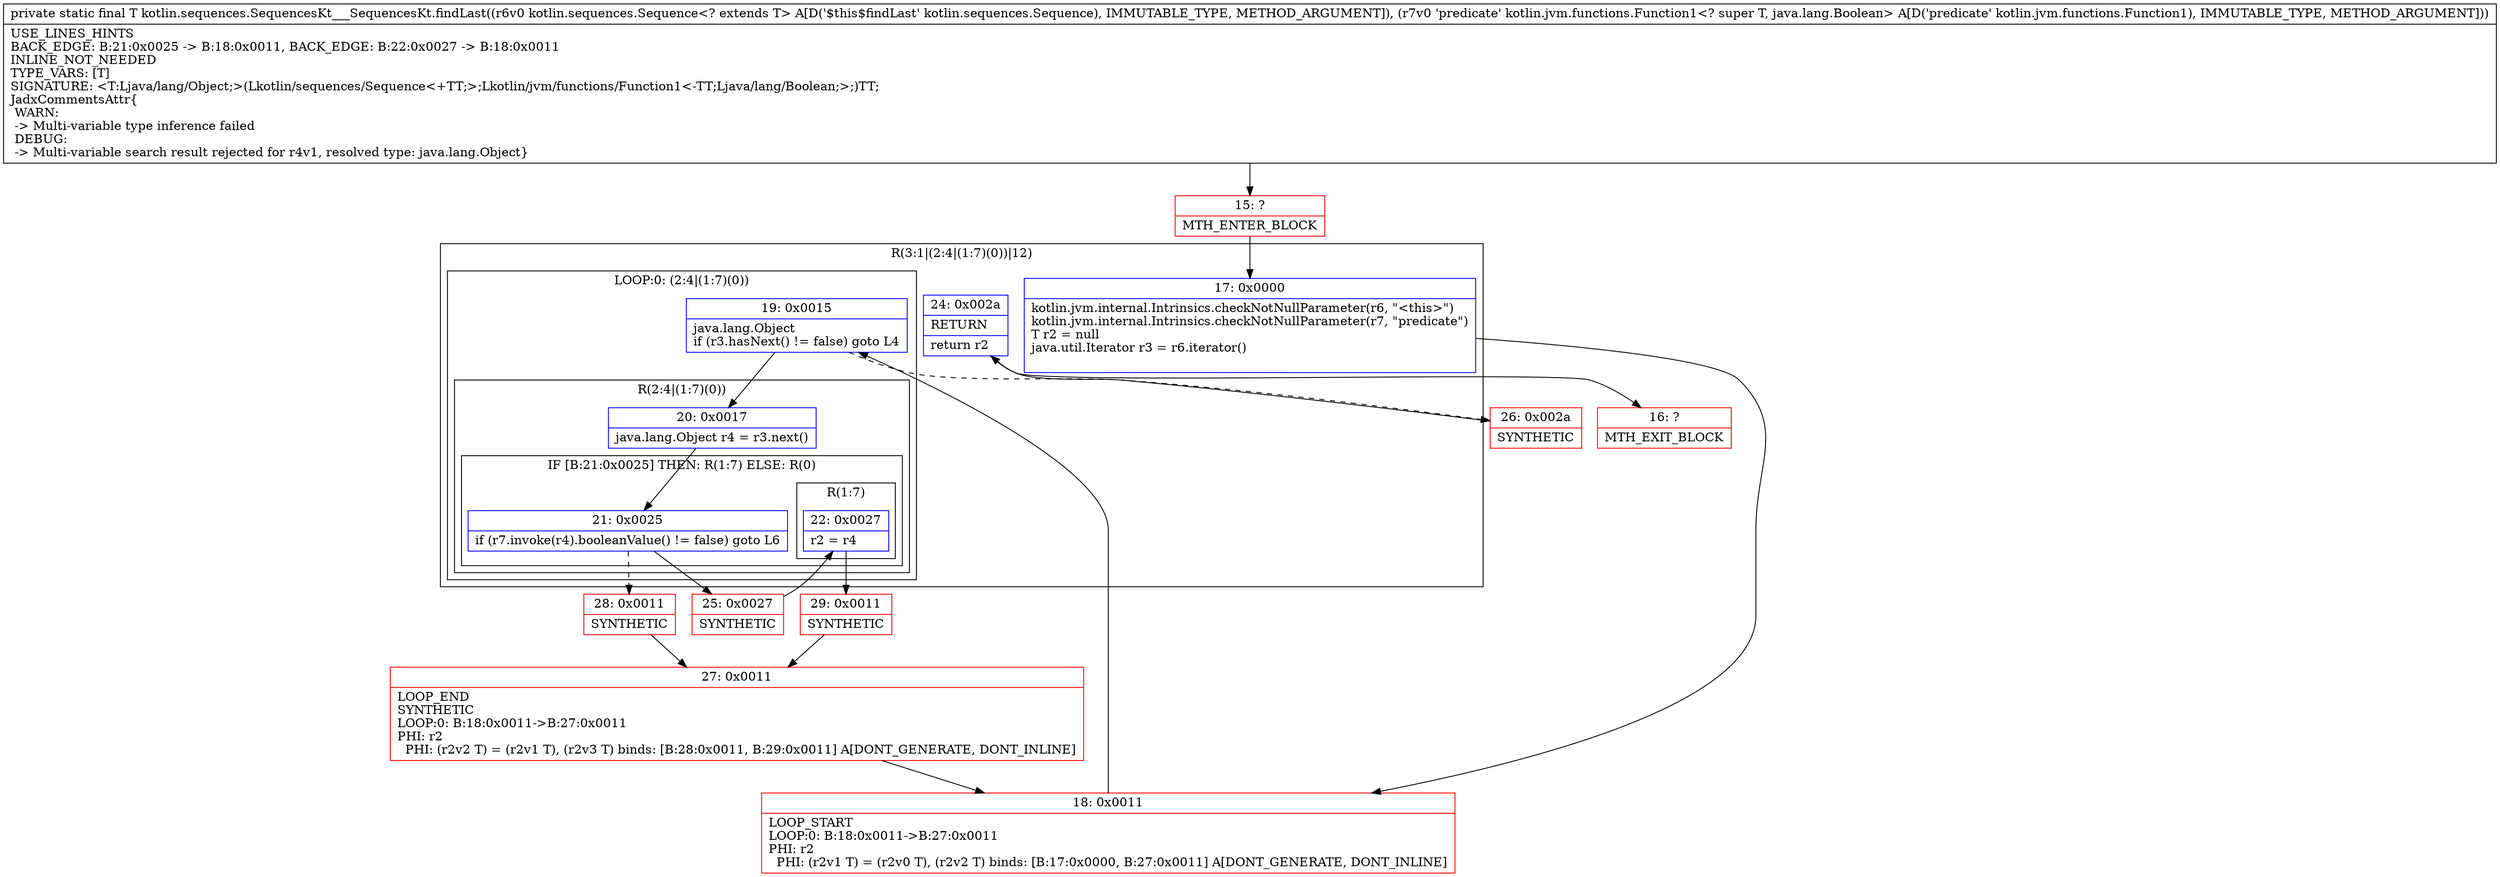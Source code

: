 digraph "CFG forkotlin.sequences.SequencesKt___SequencesKt.findLast(Lkotlin\/sequences\/Sequence;Lkotlin\/jvm\/functions\/Function1;)Ljava\/lang\/Object;" {
subgraph cluster_Region_1503359443 {
label = "R(3:1|(2:4|(1:7)(0))|12)";
node [shape=record,color=blue];
Node_17 [shape=record,label="{17\:\ 0x0000|kotlin.jvm.internal.Intrinsics.checkNotNullParameter(r6, \"\<this\>\")\lkotlin.jvm.internal.Intrinsics.checkNotNullParameter(r7, \"predicate\")\lT r2 = null\ljava.util.Iterator r3 = r6.iterator()\l\l}"];
subgraph cluster_LoopRegion_1091472721 {
label = "LOOP:0: (2:4|(1:7)(0))";
node [shape=record,color=blue];
Node_19 [shape=record,label="{19\:\ 0x0015|java.lang.Object \lif (r3.hasNext() != false) goto L4\l}"];
subgraph cluster_Region_529801536 {
label = "R(2:4|(1:7)(0))";
node [shape=record,color=blue];
Node_20 [shape=record,label="{20\:\ 0x0017|java.lang.Object r4 = r3.next()\l}"];
subgraph cluster_IfRegion_74476148 {
label = "IF [B:21:0x0025] THEN: R(1:7) ELSE: R(0)";
node [shape=record,color=blue];
Node_21 [shape=record,label="{21\:\ 0x0025|if (r7.invoke(r4).booleanValue() != false) goto L6\l}"];
subgraph cluster_Region_553528197 {
label = "R(1:7)";
node [shape=record,color=blue];
Node_22 [shape=record,label="{22\:\ 0x0027|r2 = r4\l}"];
}
subgraph cluster_Region_333458455 {
label = "R(0)";
node [shape=record,color=blue];
}
}
}
}
Node_24 [shape=record,label="{24\:\ 0x002a|RETURN\l|return r2\l}"];
}
Node_15 [shape=record,color=red,label="{15\:\ ?|MTH_ENTER_BLOCK\l}"];
Node_18 [shape=record,color=red,label="{18\:\ 0x0011|LOOP_START\lLOOP:0: B:18:0x0011\-\>B:27:0x0011\lPHI: r2 \l  PHI: (r2v1 T) = (r2v0 T), (r2v2 T) binds: [B:17:0x0000, B:27:0x0011] A[DONT_GENERATE, DONT_INLINE]\l}"];
Node_25 [shape=record,color=red,label="{25\:\ 0x0027|SYNTHETIC\l}"];
Node_29 [shape=record,color=red,label="{29\:\ 0x0011|SYNTHETIC\l}"];
Node_27 [shape=record,color=red,label="{27\:\ 0x0011|LOOP_END\lSYNTHETIC\lLOOP:0: B:18:0x0011\-\>B:27:0x0011\lPHI: r2 \l  PHI: (r2v2 T) = (r2v1 T), (r2v3 T) binds: [B:28:0x0011, B:29:0x0011] A[DONT_GENERATE, DONT_INLINE]\l}"];
Node_28 [shape=record,color=red,label="{28\:\ 0x0011|SYNTHETIC\l}"];
Node_26 [shape=record,color=red,label="{26\:\ 0x002a|SYNTHETIC\l}"];
Node_16 [shape=record,color=red,label="{16\:\ ?|MTH_EXIT_BLOCK\l}"];
MethodNode[shape=record,label="{private static final T kotlin.sequences.SequencesKt___SequencesKt.findLast((r6v0 kotlin.sequences.Sequence\<? extends T\> A[D('$this$findLast' kotlin.sequences.Sequence), IMMUTABLE_TYPE, METHOD_ARGUMENT]), (r7v0 'predicate' kotlin.jvm.functions.Function1\<? super T, java.lang.Boolean\> A[D('predicate' kotlin.jvm.functions.Function1), IMMUTABLE_TYPE, METHOD_ARGUMENT]))  | USE_LINES_HINTS\lBACK_EDGE: B:21:0x0025 \-\> B:18:0x0011, BACK_EDGE: B:22:0x0027 \-\> B:18:0x0011\lINLINE_NOT_NEEDED\lTYPE_VARS: [T]\lSIGNATURE: \<T:Ljava\/lang\/Object;\>(Lkotlin\/sequences\/Sequence\<+TT;\>;Lkotlin\/jvm\/functions\/Function1\<\-TT;Ljava\/lang\/Boolean;\>;)TT;\lJadxCommentsAttr\{\l WARN: \l \-\> Multi\-variable type inference failed\l DEBUG: \l \-\> Multi\-variable search result rejected for r4v1, resolved type: java.lang.Object\}\l}"];
MethodNode -> Node_15;Node_17 -> Node_18;
Node_19 -> Node_20;
Node_19 -> Node_26[style=dashed];
Node_20 -> Node_21;
Node_21 -> Node_25;
Node_21 -> Node_28[style=dashed];
Node_22 -> Node_29;
Node_24 -> Node_16;
Node_15 -> Node_17;
Node_18 -> Node_19;
Node_25 -> Node_22;
Node_29 -> Node_27;
Node_27 -> Node_18;
Node_28 -> Node_27;
Node_26 -> Node_24;
}

